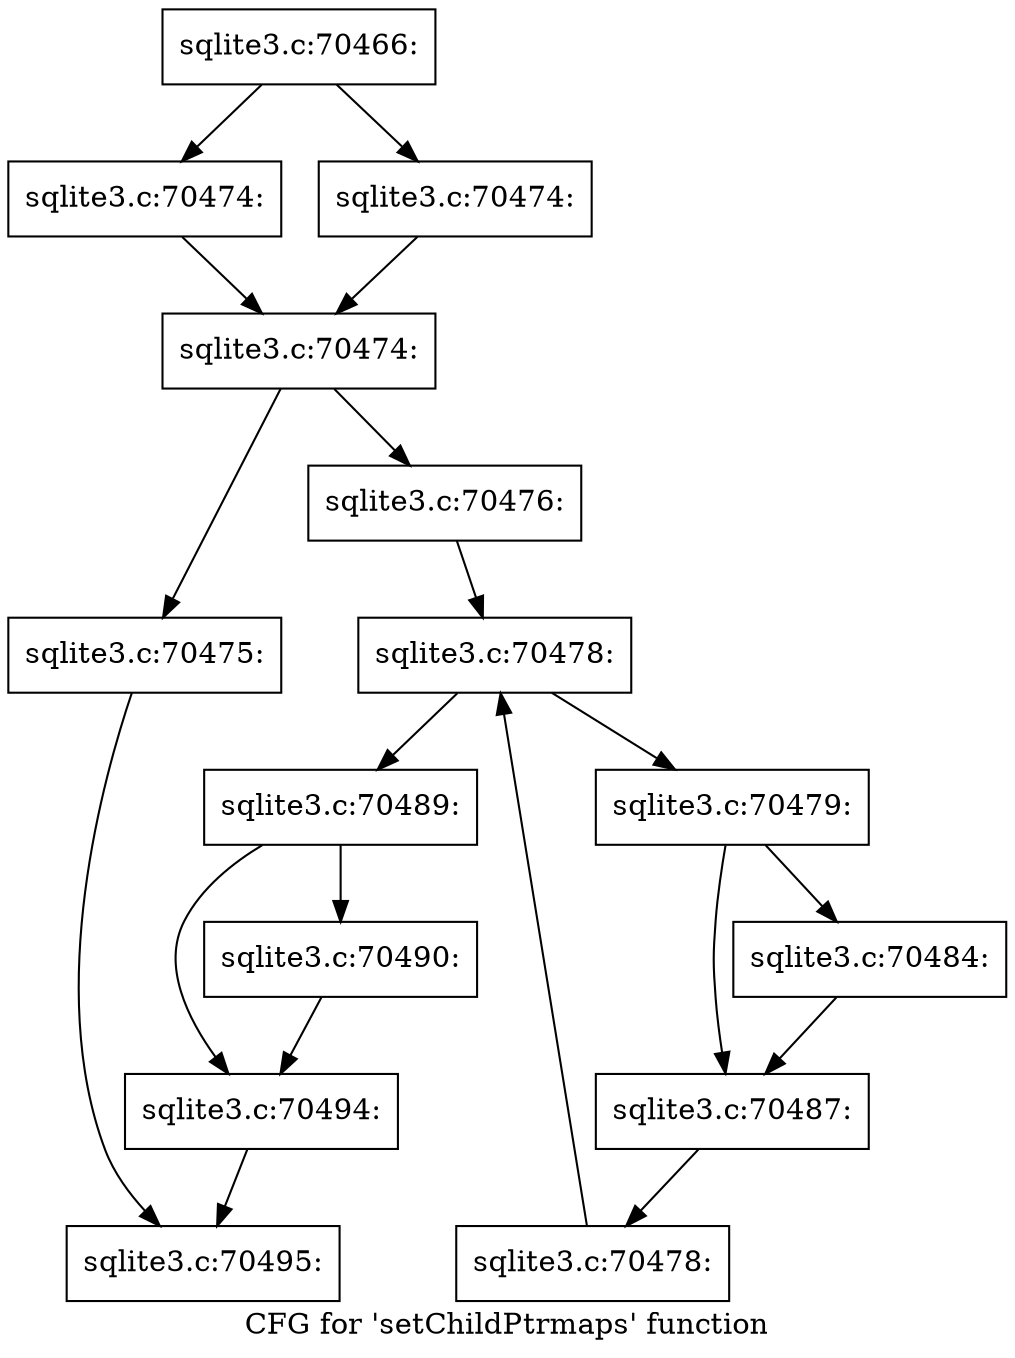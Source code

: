 digraph "CFG for 'setChildPtrmaps' function" {
	label="CFG for 'setChildPtrmaps' function";

	Node0x55c0f79828e0 [shape=record,label="{sqlite3.c:70466:}"];
	Node0x55c0f79828e0 -> Node0x55c0f798d190;
	Node0x55c0f79828e0 -> Node0x55c0f798d1e0;
	Node0x55c0f798d190 [shape=record,label="{sqlite3.c:70474:}"];
	Node0x55c0f798d190 -> Node0x55c0f798d230;
	Node0x55c0f798d1e0 [shape=record,label="{sqlite3.c:70474:}"];
	Node0x55c0f798d1e0 -> Node0x55c0f798d230;
	Node0x55c0f798d230 [shape=record,label="{sqlite3.c:70474:}"];
	Node0x55c0f798d230 -> Node0x55c0f798da60;
	Node0x55c0f798d230 -> Node0x55c0f798dab0;
	Node0x55c0f798da60 [shape=record,label="{sqlite3.c:70475:}"];
	Node0x55c0f798da60 -> Node0x55c0f7982a60;
	Node0x55c0f798dab0 [shape=record,label="{sqlite3.c:70476:}"];
	Node0x55c0f798dab0 -> Node0x55c0f798e480;
	Node0x55c0f798e480 [shape=record,label="{sqlite3.c:70478:}"];
	Node0x55c0f798e480 -> Node0x55c0f798e6a0;
	Node0x55c0f798e480 -> Node0x55c0f798e2d0;
	Node0x55c0f798e6a0 [shape=record,label="{sqlite3.c:70479:}"];
	Node0x55c0f798e6a0 -> Node0x55c0f7990620;
	Node0x55c0f798e6a0 -> Node0x55c0f59867a0;
	Node0x55c0f59867a0 [shape=record,label="{sqlite3.c:70484:}"];
	Node0x55c0f59867a0 -> Node0x55c0f7990620;
	Node0x55c0f7990620 [shape=record,label="{sqlite3.c:70487:}"];
	Node0x55c0f7990620 -> Node0x55c0f798e610;
	Node0x55c0f798e610 [shape=record,label="{sqlite3.c:70478:}"];
	Node0x55c0f798e610 -> Node0x55c0f798e480;
	Node0x55c0f798e2d0 [shape=record,label="{sqlite3.c:70489:}"];
	Node0x55c0f798e2d0 -> Node0x55c0f7991650;
	Node0x55c0f798e2d0 -> Node0x55c0f7991110;
	Node0x55c0f7991110 [shape=record,label="{sqlite3.c:70490:}"];
	Node0x55c0f7991110 -> Node0x55c0f7991650;
	Node0x55c0f7991650 [shape=record,label="{sqlite3.c:70494:}"];
	Node0x55c0f7991650 -> Node0x55c0f7982a60;
	Node0x55c0f7982a60 [shape=record,label="{sqlite3.c:70495:}"];
}

